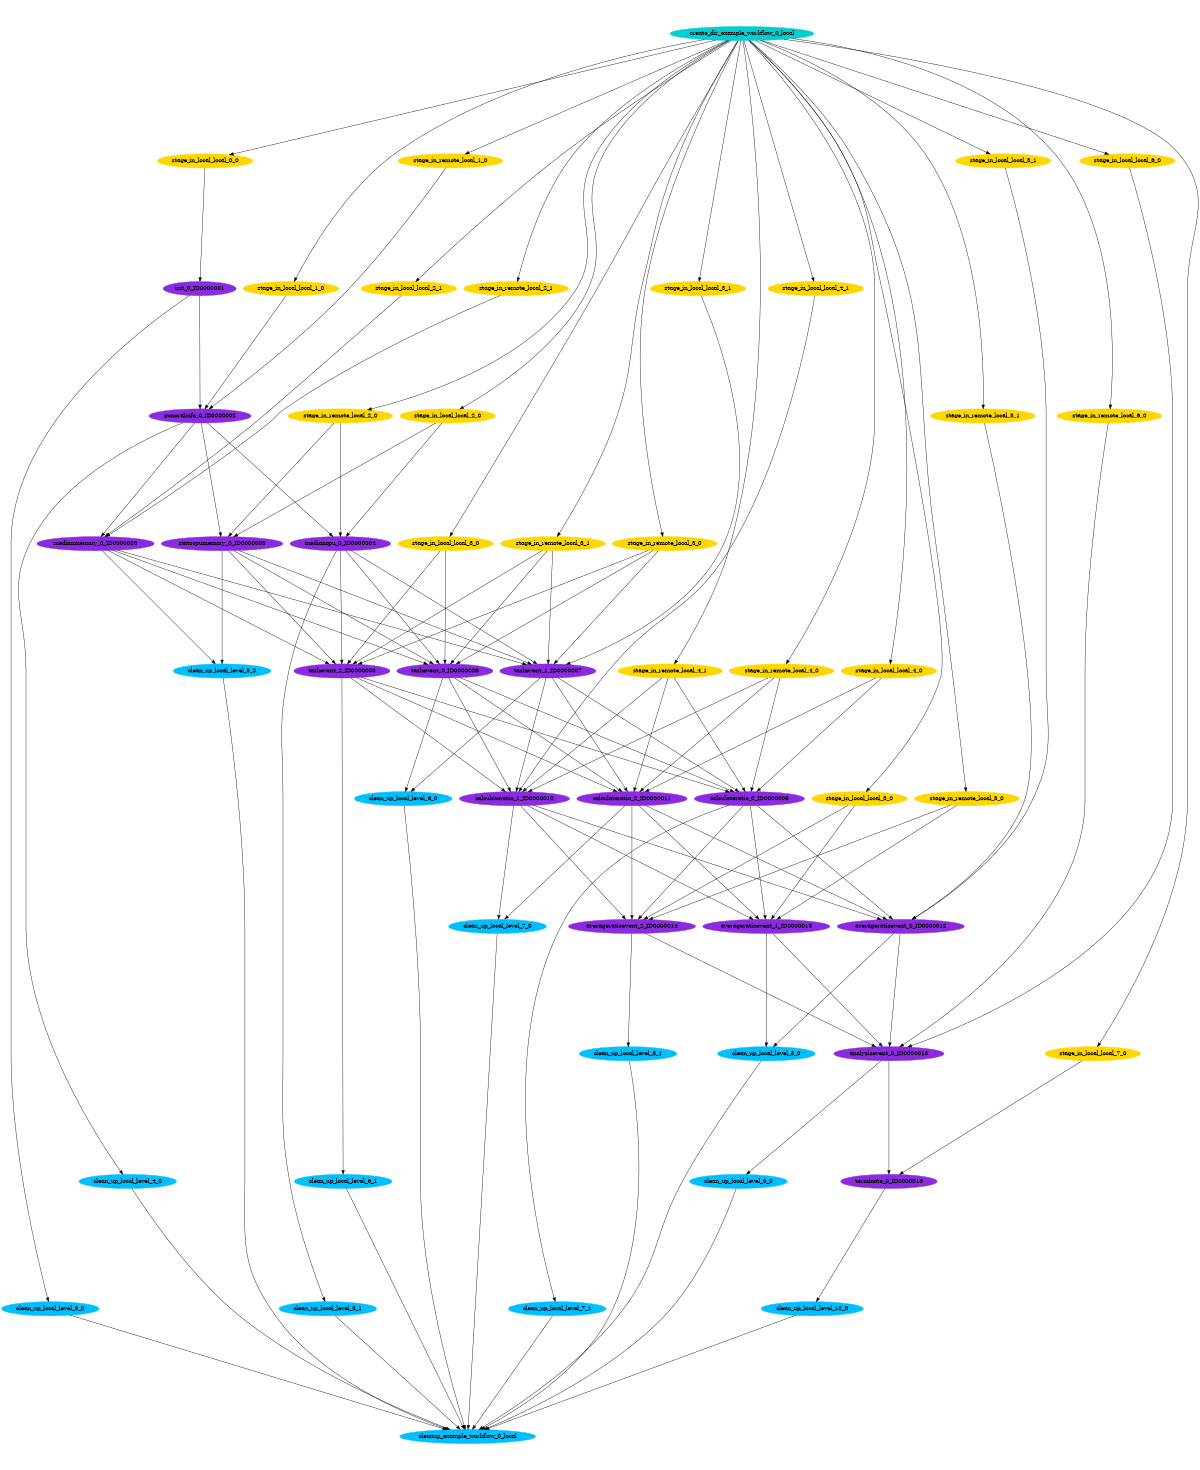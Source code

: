 digraph E {
size="8.0,10.0"
ratio=fill
node [shape=ellipse]
edge [arrowhead=normal, arrowsize=1.0]
	"calculateratio_1_ID0000010" [color=blueviolet,style=filled,label="calculateratio_1_ID0000010"]
	"averageratioevent_0_ID0000012" [color=blueviolet,style=filled,label="averageratioevent_0_ID0000012"]
	"stage_in_local_local_4_0" [color=gold,style=filled,label="stage_in_local_local_4_0"]
	"stage_in_local_local_4_1" [color=gold,style=filled,label="stage_in_local_local_4_1"]
	"stage_in_local_local_0_0" [color=gold,style=filled,label="stage_in_local_local_0_0"]
	"create_dir_example_workflow_0_local" [color=darkturquoise,style=filled,label="create_dir_example_workflow_0_local"]
	"analysisevent_0_ID0000015" [color=blueviolet,style=filled,label="analysisevent_0_ID0000015"]
	"stage_in_local_local_2_0" [color=gold,style=filled,label="stage_in_local_local_2_0"]
	"stage_in_local_local_2_1" [color=gold,style=filled,label="stage_in_local_local_2_1"]
	"stage_in_local_local_3_1" [color=gold,style=filled,label="stage_in_local_local_3_1"]
	"stage_in_local_local_3_0" [color=gold,style=filled,label="stage_in_local_local_3_0"]
	"clean_up_local_level_3_0" [color=deepskyblue,style=filled,label="clean_up_local_level_3_0"]
	"taskevent_1_ID0000007" [color=blueviolet,style=filled,label="taskevent_1_ID0000007"]
	"stage_in_local_local_1_0" [color=gold,style=filled,label="stage_in_local_local_1_0"]
	"generalinfo_0_ID0000002" [color=blueviolet,style=filled,label="generalinfo_0_ID0000002"]
	"stage_in_remote_local_6_0" [color=gold,style=filled,label="stage_in_remote_local_6_0"]
	"clean_up_local_level_4_0" [color=deepskyblue,style=filled,label="clean_up_local_level_4_0"]
	"stage_in_remote_local_5_1" [color=gold,style=filled,label="stage_in_remote_local_5_1"]
	"taskevent_0_ID0000006" [color=blueviolet,style=filled,label="taskevent_0_ID0000006"]
	"stage_in_remote_local_5_0" [color=gold,style=filled,label="stage_in_remote_local_5_0"]
	"clean_up_local_level_10_0" [color=deepskyblue,style=filled,label="clean_up_local_level_10_0"]
	"taskevent_2_ID0000008" [color=blueviolet,style=filled,label="taskevent_2_ID0000008"]
	"averageratioevent_2_ID0000014" [color=blueviolet,style=filled,label="averageratioevent_2_ID0000014"]
	"calculateratio_2_ID0000011" [color=blueviolet,style=filled,label="calculateratio_2_ID0000011"]
	"calculateratio_0_ID0000009" [color=blueviolet,style=filled,label="calculateratio_0_ID0000009"]
	"clean_up_local_level_6_0" [color=deepskyblue,style=filled,label="clean_up_local_level_6_0"]
	"clean_up_local_level_6_1" [color=deepskyblue,style=filled,label="clean_up_local_level_6_1"]
	"clean_up_local_level_5_0" [color=deepskyblue,style=filled,label="clean_up_local_level_5_0"]
	"clean_up_local_level_5_1" [color=deepskyblue,style=filled,label="clean_up_local_level_5_1"]
	"clean_up_local_level_7_1" [color=deepskyblue,style=filled,label="clean_up_local_level_7_1"]
	"stage_in_remote_local_2_1" [color=gold,style=filled,label="stage_in_remote_local_2_1"]
	"stage_in_local_local_6_0" [color=gold,style=filled,label="stage_in_local_local_6_0"]
	"init_0_ID0000001" [color=blueviolet,style=filled,label="init_0_ID0000001"]
	"clean_up_local_level_7_0" [color=deepskyblue,style=filled,label="clean_up_local_level_7_0"]
	"stage_in_remote_local_1_0" [color=gold,style=filled,label="stage_in_remote_local_1_0"]
	"clean_up_local_level_9_0" [color=deepskyblue,style=filled,label="clean_up_local_level_9_0"]
	"stage_in_local_local_5_0" [color=gold,style=filled,label="stage_in_local_local_5_0"]
	"mediancpu_0_ID0000004" [color=blueviolet,style=filled,label="mediancpu_0_ID0000004"]
	"stage_in_local_local_5_1" [color=gold,style=filled,label="stage_in_local_local_5_1"]
	"averageratioevent_1_ID0000013" [color=blueviolet,style=filled,label="averageratioevent_1_ID0000013"]
	"statscpumemory_0_ID0000003" [color=blueviolet,style=filled,label="statscpumemory_0_ID0000003"]
	"terminate_0_ID0000016" [color=blueviolet,style=filled,label="terminate_0_ID0000016"]
	"clean_up_local_level_8_0" [color=deepskyblue,style=filled,label="clean_up_local_level_8_0"]
	"stage_in_local_local_7_0" [color=gold,style=filled,label="stage_in_local_local_7_0"]
	"clean_up_local_level_8_1" [color=deepskyblue,style=filled,label="clean_up_local_level_8_1"]
	"stage_in_remote_local_4_1" [color=gold,style=filled,label="stage_in_remote_local_4_1"]
	"cleanup_example_workflow_0_local" [color=deepskyblue,style=filled,label="cleanup_example_workflow_0_local"]
	"stage_in_remote_local_4_0" [color=gold,style=filled,label="stage_in_remote_local_4_0"]
	"stage_in_remote_local_2_0" [color=gold,style=filled,label="stage_in_remote_local_2_0"]
	"medianmemory_0_ID0000005" [color=blueviolet,style=filled,label="medianmemory_0_ID0000005"]
	"stage_in_remote_local_3_1" [color=gold,style=filled,label="stage_in_remote_local_3_1"]
	"stage_in_remote_local_3_0" [color=gold,style=filled,label="stage_in_remote_local_3_0"]

	"calculateratio_1_ID0000010" -> "averageratioevent_1_ID0000013"
	"calculateratio_1_ID0000010" -> "clean_up_local_level_7_0"
	"calculateratio_1_ID0000010" -> "averageratioevent_0_ID0000012"
	"calculateratio_1_ID0000010" -> "averageratioevent_2_ID0000014"
	"averageratioevent_0_ID0000012" -> "analysisevent_0_ID0000015"
	"averageratioevent_0_ID0000012" -> "clean_up_local_level_8_0"
	"stage_in_local_local_4_0" -> "calculateratio_2_ID0000011"
	"stage_in_local_local_4_0" -> "calculateratio_0_ID0000009"
	"stage_in_local_local_4_1" -> "calculateratio_1_ID0000010"
	"stage_in_local_local_0_0" -> "init_0_ID0000001"
	"create_dir_example_workflow_0_local" -> "stage_in_local_local_0_0"
	"create_dir_example_workflow_0_local" -> "stage_in_local_local_6_0"
	"create_dir_example_workflow_0_local" -> "stage_in_remote_local_2_1"
	"create_dir_example_workflow_0_local" -> "stage_in_remote_local_5_1"
	"create_dir_example_workflow_0_local" -> "stage_in_remote_local_5_0"
	"create_dir_example_workflow_0_local" -> "stage_in_local_local_2_0"
	"create_dir_example_workflow_0_local" -> "stage_in_local_local_2_1"
	"create_dir_example_workflow_0_local" -> "stage_in_local_local_3_1"
	"create_dir_example_workflow_0_local" -> "stage_in_remote_local_1_0"
	"create_dir_example_workflow_0_local" -> "stage_in_local_local_3_0"
	"create_dir_example_workflow_0_local" -> "stage_in_local_local_5_0"
	"create_dir_example_workflow_0_local" -> "stage_in_local_local_5_1"
	"create_dir_example_workflow_0_local" -> "stage_in_local_local_4_0"
	"create_dir_example_workflow_0_local" -> "stage_in_local_local_1_0"
	"create_dir_example_workflow_0_local" -> "stage_in_local_local_7_0"
	"create_dir_example_workflow_0_local" -> "stage_in_local_local_4_1"
	"create_dir_example_workflow_0_local" -> "stage_in_remote_local_4_1"
	"create_dir_example_workflow_0_local" -> "stage_in_remote_local_4_0"
	"create_dir_example_workflow_0_local" -> "stage_in_remote_local_2_0"
	"create_dir_example_workflow_0_local" -> "stage_in_remote_local_3_1"
	"create_dir_example_workflow_0_local" -> "stage_in_remote_local_3_0"
	"create_dir_example_workflow_0_local" -> "stage_in_remote_local_6_0"
	"analysisevent_0_ID0000015" -> "terminate_0_ID0000016"
	"analysisevent_0_ID0000015" -> "clean_up_local_level_9_0"
	"stage_in_local_local_2_0" -> "statscpumemory_0_ID0000003"
	"stage_in_local_local_2_0" -> "mediancpu_0_ID0000004"
	"stage_in_local_local_2_1" -> "medianmemory_0_ID0000005"
	"stage_in_local_local_3_1" -> "taskevent_1_ID0000007"
	"stage_in_local_local_3_0" -> "taskevent_0_ID0000006"
	"stage_in_local_local_3_0" -> "taskevent_2_ID0000008"
	"clean_up_local_level_3_0" -> "cleanup_example_workflow_0_local"
	"taskevent_1_ID0000007" -> "calculateratio_2_ID0000011"
	"taskevent_1_ID0000007" -> "calculateratio_1_ID0000010"
	"taskevent_1_ID0000007" -> "calculateratio_0_ID0000009"
	"taskevent_1_ID0000007" -> "clean_up_local_level_6_0"
	"stage_in_local_local_1_0" -> "generalinfo_0_ID0000002"
	"generalinfo_0_ID0000002" -> "clean_up_local_level_4_0"
	"generalinfo_0_ID0000002" -> "statscpumemory_0_ID0000003"
	"generalinfo_0_ID0000002" -> "medianmemory_0_ID0000005"
	"generalinfo_0_ID0000002" -> "mediancpu_0_ID0000004"
	"stage_in_remote_local_6_0" -> "analysisevent_0_ID0000015"
	"clean_up_local_level_4_0" -> "cleanup_example_workflow_0_local"
	"stage_in_remote_local_5_1" -> "averageratioevent_0_ID0000012"
	"taskevent_0_ID0000006" -> "calculateratio_2_ID0000011"
	"taskevent_0_ID0000006" -> "calculateratio_1_ID0000010"
	"taskevent_0_ID0000006" -> "calculateratio_0_ID0000009"
	"taskevent_0_ID0000006" -> "clean_up_local_level_6_0"
	"stage_in_remote_local_5_0" -> "averageratioevent_1_ID0000013"
	"stage_in_remote_local_5_0" -> "averageratioevent_2_ID0000014"
	"clean_up_local_level_10_0" -> "cleanup_example_workflow_0_local"
	"taskevent_2_ID0000008" -> "calculateratio_2_ID0000011"
	"taskevent_2_ID0000008" -> "calculateratio_1_ID0000010"
	"taskevent_2_ID0000008" -> "calculateratio_0_ID0000009"
	"taskevent_2_ID0000008" -> "clean_up_local_level_6_1"
	"averageratioevent_2_ID0000014" -> "analysisevent_0_ID0000015"
	"averageratioevent_2_ID0000014" -> "clean_up_local_level_8_1"
	"calculateratio_2_ID0000011" -> "averageratioevent_1_ID0000013"
	"calculateratio_2_ID0000011" -> "clean_up_local_level_7_0"
	"calculateratio_2_ID0000011" -> "averageratioevent_0_ID0000012"
	"calculateratio_2_ID0000011" -> "averageratioevent_2_ID0000014"
	"calculateratio_0_ID0000009" -> "clean_up_local_level_7_1"
	"calculateratio_0_ID0000009" -> "averageratioevent_1_ID0000013"
	"calculateratio_0_ID0000009" -> "averageratioevent_0_ID0000012"
	"calculateratio_0_ID0000009" -> "averageratioevent_2_ID0000014"
	"clean_up_local_level_6_0" -> "cleanup_example_workflow_0_local"
	"clean_up_local_level_6_1" -> "cleanup_example_workflow_0_local"
	"clean_up_local_level_5_0" -> "cleanup_example_workflow_0_local"
	"clean_up_local_level_5_1" -> "cleanup_example_workflow_0_local"
	"clean_up_local_level_7_1" -> "cleanup_example_workflow_0_local"
	"stage_in_remote_local_2_1" -> "medianmemory_0_ID0000005"
	"stage_in_local_local_6_0" -> "analysisevent_0_ID0000015"
	"init_0_ID0000001" -> "clean_up_local_level_3_0"
	"init_0_ID0000001" -> "generalinfo_0_ID0000002"
	"clean_up_local_level_7_0" -> "cleanup_example_workflow_0_local"
	"stage_in_remote_local_1_0" -> "generalinfo_0_ID0000002"
	"clean_up_local_level_9_0" -> "cleanup_example_workflow_0_local"
	"stage_in_local_local_5_0" -> "averageratioevent_1_ID0000013"
	"stage_in_local_local_5_0" -> "averageratioevent_2_ID0000014"
	"mediancpu_0_ID0000004" -> "taskevent_0_ID0000006"
	"mediancpu_0_ID0000004" -> "taskevent_1_ID0000007"
	"mediancpu_0_ID0000004" -> "taskevent_2_ID0000008"
	"mediancpu_0_ID0000004" -> "clean_up_local_level_5_1"
	"stage_in_local_local_5_1" -> "averageratioevent_0_ID0000012"
	"averageratioevent_1_ID0000013" -> "analysisevent_0_ID0000015"
	"averageratioevent_1_ID0000013" -> "clean_up_local_level_8_0"
	"statscpumemory_0_ID0000003" -> "taskevent_0_ID0000006"
	"statscpumemory_0_ID0000003" -> "taskevent_1_ID0000007"
	"statscpumemory_0_ID0000003" -> "taskevent_2_ID0000008"
	"statscpumemory_0_ID0000003" -> "clean_up_local_level_5_0"
	"terminate_0_ID0000016" -> "clean_up_local_level_10_0"
	"clean_up_local_level_8_0" -> "cleanup_example_workflow_0_local"
	"stage_in_local_local_7_0" -> "terminate_0_ID0000016"
	"clean_up_local_level_8_1" -> "cleanup_example_workflow_0_local"
	"stage_in_remote_local_4_1" -> "calculateratio_2_ID0000011"
	"stage_in_remote_local_4_1" -> "calculateratio_1_ID0000010"
	"stage_in_remote_local_4_1" -> "calculateratio_0_ID0000009"
	"stage_in_remote_local_4_0" -> "calculateratio_2_ID0000011"
	"stage_in_remote_local_4_0" -> "calculateratio_1_ID0000010"
	"stage_in_remote_local_4_0" -> "calculateratio_0_ID0000009"
	"stage_in_remote_local_2_0" -> "statscpumemory_0_ID0000003"
	"stage_in_remote_local_2_0" -> "mediancpu_0_ID0000004"
	"medianmemory_0_ID0000005" -> "taskevent_0_ID0000006"
	"medianmemory_0_ID0000005" -> "taskevent_1_ID0000007"
	"medianmemory_0_ID0000005" -> "taskevent_2_ID0000008"
	"medianmemory_0_ID0000005" -> "clean_up_local_level_5_0"
	"stage_in_remote_local_3_1" -> "taskevent_0_ID0000006"
	"stage_in_remote_local_3_1" -> "taskevent_1_ID0000007"
	"stage_in_remote_local_3_1" -> "taskevent_2_ID0000008"
	"stage_in_remote_local_3_0" -> "taskevent_0_ID0000006"
	"stage_in_remote_local_3_0" -> "taskevent_1_ID0000007"
	"stage_in_remote_local_3_0" -> "taskevent_2_ID0000008"
}
